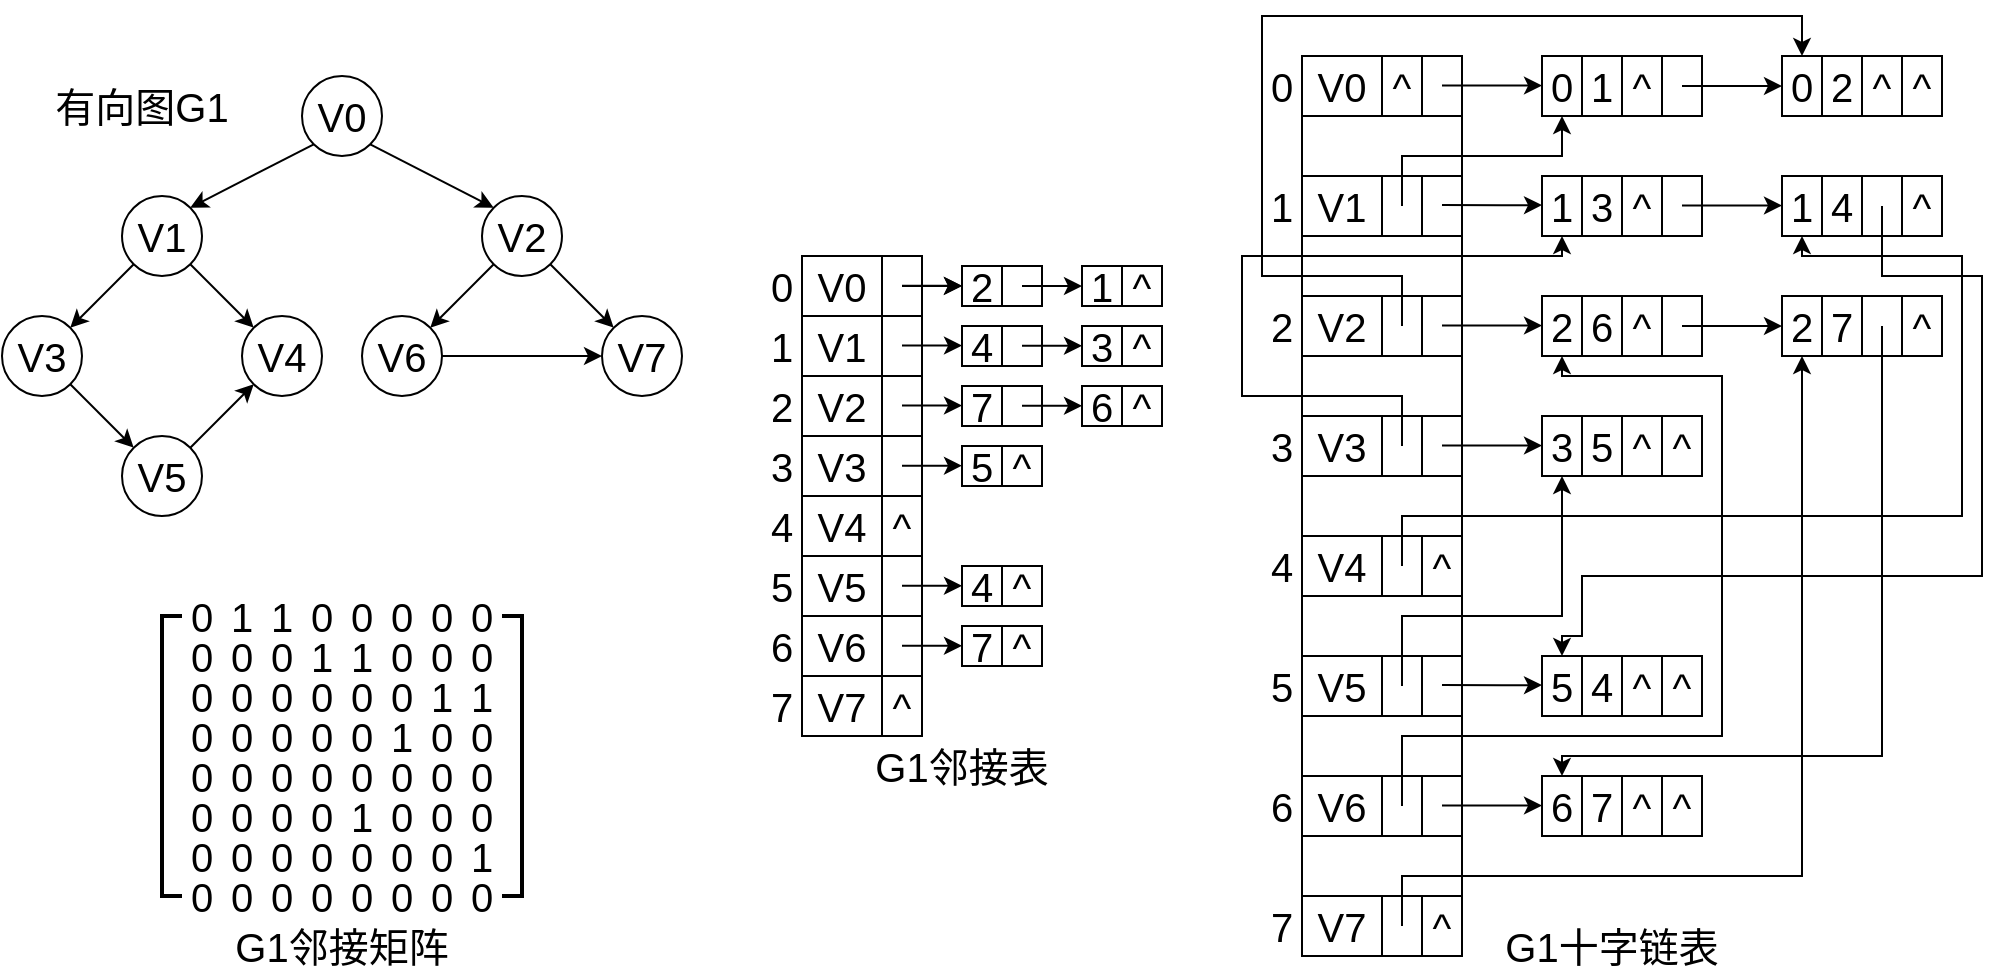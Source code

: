<mxfile version="15.4.0" type="device"><diagram id="Z0ROBmFZYeLb_4fSecTM" name="第 1 页"><mxGraphModel dx="1024" dy="584" grid="1" gridSize="10" guides="1" tooltips="1" connect="1" arrows="1" fold="1" page="1" pageScale="1" pageWidth="827" pageHeight="1169" math="0" shadow="0"><root><mxCell id="0"/><mxCell id="1" parent="0"/><mxCell id="eoCLcJ0wUC_n12QLoKEI-17" style="edgeStyle=none;rounded=0;orthogonalLoop=1;jettySize=auto;html=1;exitX=0;exitY=1;exitDx=0;exitDy=0;fontSize=20;entryX=1;entryY=0;entryDx=0;entryDy=0;" parent="1" source="eoCLcJ0wUC_n12QLoKEI-1" target="eoCLcJ0wUC_n12QLoKEI-7" edge="1"><mxGeometry relative="1" as="geometry"/></mxCell><mxCell id="eoCLcJ0wUC_n12QLoKEI-23" style="edgeStyle=none;rounded=0;orthogonalLoop=1;jettySize=auto;html=1;exitX=1;exitY=1;exitDx=0;exitDy=0;entryX=0;entryY=0;entryDx=0;entryDy=0;fontSize=20;" parent="1" source="eoCLcJ0wUC_n12QLoKEI-1" target="eoCLcJ0wUC_n12QLoKEI-8" edge="1"><mxGeometry relative="1" as="geometry"/></mxCell><mxCell id="eoCLcJ0wUC_n12QLoKEI-1" value="V0" style="ellipse;whiteSpace=wrap;html=1;aspect=fixed;fontSize=20;" parent="1" vertex="1"><mxGeometry x="170" y="60" width="40" height="40" as="geometry"/></mxCell><mxCell id="eoCLcJ0wUC_n12QLoKEI-2" value="V7" style="ellipse;whiteSpace=wrap;html=1;aspect=fixed;fontSize=20;" parent="1" vertex="1"><mxGeometry x="320" y="180" width="40" height="40" as="geometry"/></mxCell><mxCell id="eoCLcJ0wUC_n12QLoKEI-26" style="edgeStyle=none;rounded=0;orthogonalLoop=1;jettySize=auto;html=1;exitX=1;exitY=0.5;exitDx=0;exitDy=0;entryX=0;entryY=0.5;entryDx=0;entryDy=0;fontSize=20;" parent="1" source="eoCLcJ0wUC_n12QLoKEI-3" target="eoCLcJ0wUC_n12QLoKEI-2" edge="1"><mxGeometry relative="1" as="geometry"/></mxCell><mxCell id="eoCLcJ0wUC_n12QLoKEI-3" value="V6" style="ellipse;whiteSpace=wrap;html=1;aspect=fixed;fontSize=20;" parent="1" vertex="1"><mxGeometry x="200" y="180" width="40" height="40" as="geometry"/></mxCell><mxCell id="eoCLcJ0wUC_n12QLoKEI-20" style="edgeStyle=none;rounded=0;orthogonalLoop=1;jettySize=auto;html=1;exitX=1;exitY=1;exitDx=0;exitDy=0;entryX=0;entryY=0;entryDx=0;entryDy=0;fontSize=20;" parent="1" source="eoCLcJ0wUC_n12QLoKEI-4" target="eoCLcJ0wUC_n12QLoKEI-6" edge="1"><mxGeometry relative="1" as="geometry"/></mxCell><mxCell id="eoCLcJ0wUC_n12QLoKEI-4" value="V3" style="ellipse;whiteSpace=wrap;html=1;aspect=fixed;fontSize=20;" parent="1" vertex="1"><mxGeometry x="20" y="180" width="40" height="40" as="geometry"/></mxCell><mxCell id="eoCLcJ0wUC_n12QLoKEI-5" value="V4" style="ellipse;whiteSpace=wrap;html=1;aspect=fixed;fontSize=20;" parent="1" vertex="1"><mxGeometry x="140" y="180" width="40" height="40" as="geometry"/></mxCell><mxCell id="eoCLcJ0wUC_n12QLoKEI-21" style="edgeStyle=none;rounded=0;orthogonalLoop=1;jettySize=auto;html=1;exitX=1;exitY=0;exitDx=0;exitDy=0;fontSize=20;" parent="1" source="eoCLcJ0wUC_n12QLoKEI-6" target="eoCLcJ0wUC_n12QLoKEI-5" edge="1"><mxGeometry relative="1" as="geometry"/></mxCell><mxCell id="eoCLcJ0wUC_n12QLoKEI-6" value="V5" style="ellipse;whiteSpace=wrap;html=1;aspect=fixed;fontSize=20;" parent="1" vertex="1"><mxGeometry x="80" y="240" width="40" height="40" as="geometry"/></mxCell><mxCell id="eoCLcJ0wUC_n12QLoKEI-18" style="edgeStyle=none;rounded=0;orthogonalLoop=1;jettySize=auto;html=1;exitX=0;exitY=1;exitDx=0;exitDy=0;fontSize=20;" parent="1" source="eoCLcJ0wUC_n12QLoKEI-7" target="eoCLcJ0wUC_n12QLoKEI-4" edge="1"><mxGeometry relative="1" as="geometry"/></mxCell><mxCell id="eoCLcJ0wUC_n12QLoKEI-19" style="edgeStyle=none;rounded=0;orthogonalLoop=1;jettySize=auto;html=1;exitX=1;exitY=1;exitDx=0;exitDy=0;entryX=0;entryY=0;entryDx=0;entryDy=0;fontSize=20;" parent="1" source="eoCLcJ0wUC_n12QLoKEI-7" target="eoCLcJ0wUC_n12QLoKEI-5" edge="1"><mxGeometry relative="1" as="geometry"/></mxCell><mxCell id="eoCLcJ0wUC_n12QLoKEI-7" value="V1" style="ellipse;whiteSpace=wrap;html=1;aspect=fixed;fontSize=20;" parent="1" vertex="1"><mxGeometry x="80" y="120" width="40" height="40" as="geometry"/></mxCell><mxCell id="eoCLcJ0wUC_n12QLoKEI-24" style="edgeStyle=none;rounded=0;orthogonalLoop=1;jettySize=auto;html=1;exitX=0;exitY=1;exitDx=0;exitDy=0;fontSize=20;" parent="1" source="eoCLcJ0wUC_n12QLoKEI-8" target="eoCLcJ0wUC_n12QLoKEI-3" edge="1"><mxGeometry relative="1" as="geometry"/></mxCell><mxCell id="eoCLcJ0wUC_n12QLoKEI-25" style="edgeStyle=none;rounded=0;orthogonalLoop=1;jettySize=auto;html=1;exitX=1;exitY=1;exitDx=0;exitDy=0;fontSize=20;" parent="1" source="eoCLcJ0wUC_n12QLoKEI-8" target="eoCLcJ0wUC_n12QLoKEI-2" edge="1"><mxGeometry relative="1" as="geometry"/></mxCell><mxCell id="eoCLcJ0wUC_n12QLoKEI-8" value="V2" style="ellipse;whiteSpace=wrap;html=1;aspect=fixed;fontSize=20;" parent="1" vertex="1"><mxGeometry x="260" y="120" width="40" height="40" as="geometry"/></mxCell><mxCell id="hiMHaUedVuKPHPdP8LYd-110" value="V0" style="rounded=0;whiteSpace=wrap;html=1;fontSize=20;" parent="1" vertex="1"><mxGeometry x="420" y="150" width="40" height="30" as="geometry"/></mxCell><mxCell id="hiMHaUedVuKPHPdP8LYd-111" value="" style="rounded=0;whiteSpace=wrap;html=1;fontSize=20;" parent="1" vertex="1"><mxGeometry x="460" y="150" width="20" height="30" as="geometry"/></mxCell><mxCell id="hiMHaUedVuKPHPdP8LYd-126" value="V1" style="rounded=0;whiteSpace=wrap;html=1;fontSize=20;" parent="1" vertex="1"><mxGeometry x="420" y="180" width="40" height="30" as="geometry"/></mxCell><mxCell id="hiMHaUedVuKPHPdP8LYd-127" value="" style="rounded=0;whiteSpace=wrap;html=1;fontSize=20;" parent="1" vertex="1"><mxGeometry x="460" y="180" width="20" height="30" as="geometry"/></mxCell><mxCell id="hiMHaUedVuKPHPdP8LYd-135" value="" style="rounded=0;whiteSpace=wrap;html=1;fontSize=20;" parent="1" vertex="1"><mxGeometry x="460" y="300" width="20" height="30" as="geometry"/></mxCell><mxCell id="hiMHaUedVuKPHPdP8LYd-136" value="V6" style="rounded=0;whiteSpace=wrap;html=1;fontSize=20;" parent="1" vertex="1"><mxGeometry x="420" y="330" width="40" height="30" as="geometry"/></mxCell><mxCell id="hiMHaUedVuKPHPdP8LYd-137" value="" style="rounded=0;whiteSpace=wrap;html=1;fontSize=20;" parent="1" vertex="1"><mxGeometry x="460" y="330" width="20" height="30" as="geometry"/></mxCell><mxCell id="hiMHaUedVuKPHPdP8LYd-138" value="V7" style="rounded=0;whiteSpace=wrap;html=1;fontSize=20;" parent="1" vertex="1"><mxGeometry x="420" y="360" width="40" height="30" as="geometry"/></mxCell><mxCell id="hiMHaUedVuKPHPdP8LYd-139" value="^" style="rounded=0;whiteSpace=wrap;html=1;fontSize=20;" parent="1" vertex="1"><mxGeometry x="460" y="360" width="20" height="30" as="geometry"/></mxCell><mxCell id="hiMHaUedVuKPHPdP8LYd-142" value="2" style="rounded=0;whiteSpace=wrap;html=1;fontSize=20;" parent="1" vertex="1"><mxGeometry x="500" y="155" width="20" height="20" as="geometry"/></mxCell><mxCell id="hiMHaUedVuKPHPdP8LYd-143" value="" style="rounded=0;whiteSpace=wrap;html=1;fontSize=20;" parent="1" vertex="1"><mxGeometry x="520" y="155" width="20" height="20" as="geometry"/></mxCell><mxCell id="hiMHaUedVuKPHPdP8LYd-147" value="0" style="text;html=1;strokeColor=none;fillColor=none;align=center;verticalAlign=middle;whiteSpace=wrap;rounded=0;fontSize=20;" parent="1" vertex="1"><mxGeometry x="400" y="155" width="20" height="20" as="geometry"/></mxCell><mxCell id="hiMHaUedVuKPHPdP8LYd-148" value="1" style="text;html=1;strokeColor=none;fillColor=none;align=center;verticalAlign=middle;whiteSpace=wrap;rounded=0;fontSize=20;" parent="1" vertex="1"><mxGeometry x="400" y="185" width="20" height="20" as="geometry"/></mxCell><mxCell id="hiMHaUedVuKPHPdP8LYd-149" value="2" style="text;html=1;strokeColor=none;fillColor=none;align=center;verticalAlign=middle;whiteSpace=wrap;rounded=0;fontSize=20;" parent="1" vertex="1"><mxGeometry x="400" y="215" width="20" height="20" as="geometry"/></mxCell><mxCell id="hiMHaUedVuKPHPdP8LYd-150" value="3" style="text;html=1;strokeColor=none;fillColor=none;align=center;verticalAlign=middle;whiteSpace=wrap;rounded=0;fontSize=20;" parent="1" vertex="1"><mxGeometry x="400" y="245" width="20" height="20" as="geometry"/></mxCell><mxCell id="hiMHaUedVuKPHPdP8LYd-151" value="4" style="text;html=1;strokeColor=none;fillColor=none;align=center;verticalAlign=middle;whiteSpace=wrap;rounded=0;fontSize=20;" parent="1" vertex="1"><mxGeometry x="400" y="275" width="20" height="20" as="geometry"/></mxCell><mxCell id="hiMHaUedVuKPHPdP8LYd-152" value="5" style="text;html=1;strokeColor=none;fillColor=none;align=center;verticalAlign=middle;whiteSpace=wrap;rounded=0;fontSize=20;" parent="1" vertex="1"><mxGeometry x="400" y="305" width="20" height="20" as="geometry"/></mxCell><mxCell id="hiMHaUedVuKPHPdP8LYd-153" value="6" style="text;html=1;strokeColor=none;fillColor=none;align=center;verticalAlign=middle;whiteSpace=wrap;rounded=0;fontSize=20;" parent="1" vertex="1"><mxGeometry x="400" y="335" width="20" height="20" as="geometry"/></mxCell><mxCell id="hiMHaUedVuKPHPdP8LYd-154" value="7" style="text;html=1;strokeColor=none;fillColor=none;align=center;verticalAlign=middle;whiteSpace=wrap;rounded=0;fontSize=20;" parent="1" vertex="1"><mxGeometry x="400" y="365" width="20" height="20" as="geometry"/></mxCell><mxCell id="hiMHaUedVuKPHPdP8LYd-156" value="1" style="rounded=0;whiteSpace=wrap;html=1;fontSize=20;" parent="1" vertex="1"><mxGeometry x="560" y="155" width="20" height="20" as="geometry"/></mxCell><mxCell id="hiMHaUedVuKPHPdP8LYd-157" value="^" style="rounded=0;whiteSpace=wrap;html=1;fontSize=20;" parent="1" vertex="1"><mxGeometry x="580" y="155" width="20" height="20" as="geometry"/></mxCell><mxCell id="hiMHaUedVuKPHPdP8LYd-158" value="4" style="rounded=0;whiteSpace=wrap;html=1;fontSize=20;" parent="1" vertex="1"><mxGeometry x="500" y="185" width="20" height="20" as="geometry"/></mxCell><mxCell id="hiMHaUedVuKPHPdP8LYd-159" value="" style="rounded=0;whiteSpace=wrap;html=1;fontSize=20;" parent="1" vertex="1"><mxGeometry x="520" y="185" width="20" height="20" as="geometry"/></mxCell><mxCell id="hiMHaUedVuKPHPdP8LYd-160" value="3" style="rounded=0;whiteSpace=wrap;html=1;fontSize=20;" parent="1" vertex="1"><mxGeometry x="560" y="185" width="20" height="20" as="geometry"/></mxCell><mxCell id="hiMHaUedVuKPHPdP8LYd-161" value="^" style="rounded=0;whiteSpace=wrap;html=1;fontSize=20;" parent="1" vertex="1"><mxGeometry x="580" y="185" width="20" height="20" as="geometry"/></mxCell><mxCell id="hiMHaUedVuKPHPdP8LYd-166" value="V2" style="rounded=0;whiteSpace=wrap;html=1;fontSize=20;" parent="1" vertex="1"><mxGeometry x="420" y="210" width="40" height="30" as="geometry"/></mxCell><mxCell id="hiMHaUedVuKPHPdP8LYd-167" value="" style="rounded=0;whiteSpace=wrap;html=1;fontSize=20;" parent="1" vertex="1"><mxGeometry x="460" y="210" width="20" height="30" as="geometry"/></mxCell><mxCell id="hiMHaUedVuKPHPdP8LYd-168" value="" style="rounded=0;whiteSpace=wrap;html=1;fontSize=20;" parent="1" vertex="1"><mxGeometry x="460" y="240" width="20" height="30" as="geometry"/></mxCell><mxCell id="hiMHaUedVuKPHPdP8LYd-169" value="V3" style="rounded=0;whiteSpace=wrap;html=1;fontSize=20;" parent="1" vertex="1"><mxGeometry x="420" y="240" width="40" height="30" as="geometry"/></mxCell><mxCell id="hiMHaUedVuKPHPdP8LYd-170" value="V4" style="rounded=0;whiteSpace=wrap;html=1;fontSize=20;" parent="1" vertex="1"><mxGeometry x="420" y="270" width="40" height="30" as="geometry"/></mxCell><mxCell id="hiMHaUedVuKPHPdP8LYd-171" value="^" style="rounded=0;whiteSpace=wrap;html=1;fontSize=20;" parent="1" vertex="1"><mxGeometry x="460" y="270" width="20" height="30" as="geometry"/></mxCell><mxCell id="hiMHaUedVuKPHPdP8LYd-172" value="V5" style="rounded=0;whiteSpace=wrap;html=1;fontSize=20;" parent="1" vertex="1"><mxGeometry x="420" y="300" width="40" height="30" as="geometry"/></mxCell><mxCell id="hiMHaUedVuKPHPdP8LYd-178" value="7" style="rounded=0;whiteSpace=wrap;html=1;fontSize=20;" parent="1" vertex="1"><mxGeometry x="500" y="215" width="20" height="20" as="geometry"/></mxCell><mxCell id="hiMHaUedVuKPHPdP8LYd-179" value="" style="rounded=0;whiteSpace=wrap;html=1;fontSize=20;" parent="1" vertex="1"><mxGeometry x="520" y="215" width="20" height="20" as="geometry"/></mxCell><mxCell id="hiMHaUedVuKPHPdP8LYd-180" value="6" style="rounded=0;whiteSpace=wrap;html=1;fontSize=20;" parent="1" vertex="1"><mxGeometry x="560" y="215" width="20" height="20" as="geometry"/></mxCell><mxCell id="hiMHaUedVuKPHPdP8LYd-181" value="^" style="rounded=0;whiteSpace=wrap;html=1;fontSize=20;" parent="1" vertex="1"><mxGeometry x="580" y="215" width="20" height="20" as="geometry"/></mxCell><mxCell id="hiMHaUedVuKPHPdP8LYd-182" value="5" style="rounded=0;whiteSpace=wrap;html=1;fontSize=20;" parent="1" vertex="1"><mxGeometry x="500" y="245" width="20" height="20" as="geometry"/></mxCell><mxCell id="hiMHaUedVuKPHPdP8LYd-183" value="^" style="rounded=0;whiteSpace=wrap;html=1;fontSize=20;" parent="1" vertex="1"><mxGeometry x="520" y="245" width="20" height="20" as="geometry"/></mxCell><mxCell id="hiMHaUedVuKPHPdP8LYd-184" value="4" style="rounded=0;whiteSpace=wrap;html=1;fontSize=20;" parent="1" vertex="1"><mxGeometry x="500" y="305" width="20" height="20" as="geometry"/></mxCell><mxCell id="hiMHaUedVuKPHPdP8LYd-185" value="^" style="rounded=0;whiteSpace=wrap;html=1;fontSize=20;" parent="1" vertex="1"><mxGeometry x="520" y="305" width="20" height="20" as="geometry"/></mxCell><mxCell id="hiMHaUedVuKPHPdP8LYd-186" value="7" style="rounded=0;whiteSpace=wrap;html=1;fontSize=20;" parent="1" vertex="1"><mxGeometry x="500" y="335" width="20" height="20" as="geometry"/></mxCell><mxCell id="hiMHaUedVuKPHPdP8LYd-187" value="^" style="rounded=0;whiteSpace=wrap;html=1;fontSize=20;" parent="1" vertex="1"><mxGeometry x="520" y="335" width="20" height="20" as="geometry"/></mxCell><mxCell id="hiMHaUedVuKPHPdP8LYd-188" style="edgeStyle=orthogonalEdgeStyle;rounded=0;orthogonalLoop=1;jettySize=auto;html=1;entryX=0;entryY=0.5;entryDx=0;entryDy=0;fontSize=20;exitX=0.5;exitY=0.5;exitDx=0;exitDy=0;exitPerimeter=0;" parent="1" source="hiMHaUedVuKPHPdP8LYd-111" target="hiMHaUedVuKPHPdP8LYd-142" edge="1"><mxGeometry relative="1" as="geometry"/></mxCell><mxCell id="hiMHaUedVuKPHPdP8LYd-189" style="edgeStyle=orthogonalEdgeStyle;rounded=0;orthogonalLoop=1;jettySize=auto;html=1;entryX=0;entryY=0.5;entryDx=0;entryDy=0;fontSize=20;exitX=0.5;exitY=0.5;exitDx=0;exitDy=0;exitPerimeter=0;" parent="1" source="hiMHaUedVuKPHPdP8LYd-143" target="hiMHaUedVuKPHPdP8LYd-156" edge="1"><mxGeometry relative="1" as="geometry"/></mxCell><mxCell id="hiMHaUedVuKPHPdP8LYd-193" style="edgeStyle=orthogonalEdgeStyle;rounded=0;orthogonalLoop=1;jettySize=auto;html=1;entryX=0;entryY=0.5;entryDx=0;entryDy=0;fontSize=20;exitX=0.5;exitY=0.5;exitDx=0;exitDy=0;exitPerimeter=0;" parent="1" edge="1"><mxGeometry relative="1" as="geometry"><mxPoint x="470" y="164.86" as="sourcePoint"/><mxPoint x="500" y="164.86" as="targetPoint"/></mxGeometry></mxCell><mxCell id="hiMHaUedVuKPHPdP8LYd-196" style="edgeStyle=orthogonalEdgeStyle;rounded=0;orthogonalLoop=1;jettySize=auto;html=1;entryX=0;entryY=0.5;entryDx=0;entryDy=0;fontSize=20;exitX=0.5;exitY=0.5;exitDx=0;exitDy=0;exitPerimeter=0;" parent="1" edge="1"><mxGeometry relative="1" as="geometry"><mxPoint x="530" y="194.88" as="sourcePoint"/><mxPoint x="560" y="194.88" as="targetPoint"/></mxGeometry></mxCell><mxCell id="hiMHaUedVuKPHPdP8LYd-197" style="edgeStyle=orthogonalEdgeStyle;rounded=0;orthogonalLoop=1;jettySize=auto;html=1;entryX=0;entryY=0.5;entryDx=0;entryDy=0;fontSize=20;exitX=0.5;exitY=0.5;exitDx=0;exitDy=0;exitPerimeter=0;" parent="1" edge="1"><mxGeometry relative="1" as="geometry"><mxPoint x="470" y="194.79" as="sourcePoint"/><mxPoint x="500" y="194.79" as="targetPoint"/></mxGeometry></mxCell><mxCell id="hiMHaUedVuKPHPdP8LYd-198" style="edgeStyle=orthogonalEdgeStyle;rounded=0;orthogonalLoop=1;jettySize=auto;html=1;entryX=0;entryY=0.5;entryDx=0;entryDy=0;fontSize=20;exitX=0.5;exitY=0.5;exitDx=0;exitDy=0;exitPerimeter=0;" parent="1" edge="1"><mxGeometry relative="1" as="geometry"><mxPoint x="530" y="224.93" as="sourcePoint"/><mxPoint x="560" y="224.93" as="targetPoint"/></mxGeometry></mxCell><mxCell id="hiMHaUedVuKPHPdP8LYd-199" style="edgeStyle=orthogonalEdgeStyle;rounded=0;orthogonalLoop=1;jettySize=auto;html=1;entryX=0;entryY=0.5;entryDx=0;entryDy=0;fontSize=20;exitX=0.5;exitY=0.5;exitDx=0;exitDy=0;exitPerimeter=0;" parent="1" edge="1"><mxGeometry relative="1" as="geometry"><mxPoint x="470" y="224.79" as="sourcePoint"/><mxPoint x="500" y="224.79" as="targetPoint"/></mxGeometry></mxCell><mxCell id="hiMHaUedVuKPHPdP8LYd-200" style="edgeStyle=orthogonalEdgeStyle;rounded=0;orthogonalLoop=1;jettySize=auto;html=1;entryX=0;entryY=0.5;entryDx=0;entryDy=0;fontSize=20;exitX=0.5;exitY=0.5;exitDx=0;exitDy=0;exitPerimeter=0;" parent="1" edge="1"><mxGeometry relative="1" as="geometry"><mxPoint x="470" y="254.86" as="sourcePoint"/><mxPoint x="500" y="254.86" as="targetPoint"/></mxGeometry></mxCell><mxCell id="hiMHaUedVuKPHPdP8LYd-202" style="edgeStyle=orthogonalEdgeStyle;rounded=0;orthogonalLoop=1;jettySize=auto;html=1;fontSize=20;exitX=0.5;exitY=0.5;exitDx=0;exitDy=0;exitPerimeter=0;" parent="1" edge="1"><mxGeometry relative="1" as="geometry"><mxPoint x="470" y="314.86" as="sourcePoint"/><mxPoint x="500" y="315" as="targetPoint"/></mxGeometry></mxCell><mxCell id="hiMHaUedVuKPHPdP8LYd-203" style="edgeStyle=orthogonalEdgeStyle;rounded=0;orthogonalLoop=1;jettySize=auto;html=1;fontSize=20;exitX=0.5;exitY=0.5;exitDx=0;exitDy=0;exitPerimeter=0;" parent="1" edge="1"><mxGeometry relative="1" as="geometry"><mxPoint x="470" y="344.86" as="sourcePoint"/><mxPoint x="500" y="345.0" as="targetPoint"/></mxGeometry></mxCell><mxCell id="hiMHaUedVuKPHPdP8LYd-204" value="有向图G1" style="text;html=1;strokeColor=none;fillColor=none;align=center;verticalAlign=middle;whiteSpace=wrap;rounded=0;fontSize=20;" parent="1" vertex="1"><mxGeometry x="40" y="60" width="100" height="30" as="geometry"/></mxCell><mxCell id="hiMHaUedVuKPHPdP8LYd-206" value="G1邻接表" style="text;html=1;strokeColor=none;fillColor=none;align=center;verticalAlign=middle;whiteSpace=wrap;rounded=0;fontSize=20;" parent="1" vertex="1"><mxGeometry x="400" y="390" width="200" height="30" as="geometry"/></mxCell><mxCell id="hiMHaUedVuKPHPdP8LYd-207" value="V0" style="rounded=0;whiteSpace=wrap;html=1;fontSize=20;" parent="1" vertex="1"><mxGeometry x="670" y="50" width="40" height="30" as="geometry"/></mxCell><mxCell id="hiMHaUedVuKPHPdP8LYd-208" value="^" style="rounded=0;whiteSpace=wrap;html=1;fontSize=20;" parent="1" vertex="1"><mxGeometry x="710" y="50" width="20" height="30" as="geometry"/></mxCell><mxCell id="hiMHaUedVuKPHPdP8LYd-209" value="" style="rounded=0;whiteSpace=wrap;html=1;fontSize=20;" parent="1" vertex="1"><mxGeometry x="730" y="50" width="20" height="30" as="geometry"/></mxCell><mxCell id="hiMHaUedVuKPHPdP8LYd-211" value="0" style="text;html=1;strokeColor=none;fillColor=none;align=center;verticalAlign=middle;whiteSpace=wrap;rounded=0;fontSize=20;" parent="1" vertex="1"><mxGeometry x="650" y="55" width="20" height="20" as="geometry"/></mxCell><mxCell id="hiMHaUedVuKPHPdP8LYd-220" value="V1" style="rounded=0;whiteSpace=wrap;html=1;fontSize=20;" parent="1" vertex="1"><mxGeometry x="670" y="110" width="40" height="30" as="geometry"/></mxCell><mxCell id="hiMHaUedVuKPHPdP8LYd-221" value="" style="rounded=0;whiteSpace=wrap;html=1;fontSize=20;" parent="1" vertex="1"><mxGeometry x="710" y="110" width="20" height="30" as="geometry"/></mxCell><mxCell id="hiMHaUedVuKPHPdP8LYd-222" value="" style="rounded=0;whiteSpace=wrap;html=1;fontSize=20;" parent="1" vertex="1"><mxGeometry x="730" y="110" width="20" height="30" as="geometry"/></mxCell><mxCell id="hiMHaUedVuKPHPdP8LYd-223" value="1" style="text;html=1;strokeColor=none;fillColor=none;align=center;verticalAlign=middle;whiteSpace=wrap;rounded=0;fontSize=20;" parent="1" vertex="1"><mxGeometry x="650" y="115" width="20" height="20" as="geometry"/></mxCell><mxCell id="hiMHaUedVuKPHPdP8LYd-224" value="V2" style="rounded=0;whiteSpace=wrap;html=1;fontSize=20;" parent="1" vertex="1"><mxGeometry x="670" y="170" width="40" height="30" as="geometry"/></mxCell><mxCell id="hiMHaUedVuKPHPdP8LYd-225" value="" style="rounded=0;whiteSpace=wrap;html=1;fontSize=20;" parent="1" vertex="1"><mxGeometry x="710" y="170" width="20" height="30" as="geometry"/></mxCell><mxCell id="hiMHaUedVuKPHPdP8LYd-226" value="" style="rounded=0;whiteSpace=wrap;html=1;fontSize=20;" parent="1" vertex="1"><mxGeometry x="730" y="170" width="20" height="30" as="geometry"/></mxCell><mxCell id="hiMHaUedVuKPHPdP8LYd-227" value="2" style="text;html=1;strokeColor=none;fillColor=none;align=center;verticalAlign=middle;whiteSpace=wrap;rounded=0;fontSize=20;" parent="1" vertex="1"><mxGeometry x="650" y="175" width="20" height="20" as="geometry"/></mxCell><mxCell id="hiMHaUedVuKPHPdP8LYd-228" value="V3" style="rounded=0;whiteSpace=wrap;html=1;fontSize=20;" parent="1" vertex="1"><mxGeometry x="670" y="230" width="40" height="30" as="geometry"/></mxCell><mxCell id="hiMHaUedVuKPHPdP8LYd-229" value="" style="rounded=0;whiteSpace=wrap;html=1;fontSize=20;" parent="1" vertex="1"><mxGeometry x="710" y="230" width="20" height="30" as="geometry"/></mxCell><mxCell id="hiMHaUedVuKPHPdP8LYd-230" value="" style="rounded=0;whiteSpace=wrap;html=1;fontSize=20;" parent="1" vertex="1"><mxGeometry x="730" y="230" width="20" height="30" as="geometry"/></mxCell><mxCell id="hiMHaUedVuKPHPdP8LYd-231" value="3" style="text;html=1;strokeColor=none;fillColor=none;align=center;verticalAlign=middle;whiteSpace=wrap;rounded=0;fontSize=20;" parent="1" vertex="1"><mxGeometry x="650" y="235" width="20" height="20" as="geometry"/></mxCell><mxCell id="hiMHaUedVuKPHPdP8LYd-232" value="V4" style="rounded=0;whiteSpace=wrap;html=1;fontSize=20;" parent="1" vertex="1"><mxGeometry x="670" y="290" width="40" height="30" as="geometry"/></mxCell><mxCell id="hiMHaUedVuKPHPdP8LYd-233" value="" style="rounded=0;whiteSpace=wrap;html=1;fontSize=20;" parent="1" vertex="1"><mxGeometry x="710" y="290" width="20" height="30" as="geometry"/></mxCell><mxCell id="hiMHaUedVuKPHPdP8LYd-234" value="^" style="rounded=0;whiteSpace=wrap;html=1;fontSize=20;" parent="1" vertex="1"><mxGeometry x="730" y="290" width="20" height="30" as="geometry"/></mxCell><mxCell id="hiMHaUedVuKPHPdP8LYd-235" value="4" style="text;html=1;strokeColor=none;fillColor=none;align=center;verticalAlign=middle;whiteSpace=wrap;rounded=0;fontSize=20;" parent="1" vertex="1"><mxGeometry x="650" y="295" width="20" height="20" as="geometry"/></mxCell><mxCell id="hiMHaUedVuKPHPdP8LYd-236" value="V5" style="rounded=0;whiteSpace=wrap;html=1;fontSize=20;" parent="1" vertex="1"><mxGeometry x="670" y="350" width="40" height="30" as="geometry"/></mxCell><mxCell id="hiMHaUedVuKPHPdP8LYd-237" value="" style="rounded=0;whiteSpace=wrap;html=1;fontSize=20;" parent="1" vertex="1"><mxGeometry x="710" y="350" width="20" height="30" as="geometry"/></mxCell><mxCell id="hiMHaUedVuKPHPdP8LYd-238" value="" style="rounded=0;whiteSpace=wrap;html=1;fontSize=20;" parent="1" vertex="1"><mxGeometry x="730" y="350" width="20" height="30" as="geometry"/></mxCell><mxCell id="hiMHaUedVuKPHPdP8LYd-239" value="5" style="text;html=1;strokeColor=none;fillColor=none;align=center;verticalAlign=middle;whiteSpace=wrap;rounded=0;fontSize=20;" parent="1" vertex="1"><mxGeometry x="650" y="355" width="20" height="20" as="geometry"/></mxCell><mxCell id="hiMHaUedVuKPHPdP8LYd-240" value="V6" style="rounded=0;whiteSpace=wrap;html=1;fontSize=20;" parent="1" vertex="1"><mxGeometry x="670" y="410" width="40" height="30" as="geometry"/></mxCell><mxCell id="hiMHaUedVuKPHPdP8LYd-241" value="" style="rounded=0;whiteSpace=wrap;html=1;fontSize=20;" parent="1" vertex="1"><mxGeometry x="710" y="410" width="20" height="30" as="geometry"/></mxCell><mxCell id="hiMHaUedVuKPHPdP8LYd-242" value="" style="rounded=0;whiteSpace=wrap;html=1;fontSize=20;" parent="1" vertex="1"><mxGeometry x="730" y="410" width="20" height="30" as="geometry"/></mxCell><mxCell id="hiMHaUedVuKPHPdP8LYd-243" value="6" style="text;html=1;strokeColor=none;fillColor=none;align=center;verticalAlign=middle;whiteSpace=wrap;rounded=0;fontSize=20;" parent="1" vertex="1"><mxGeometry x="650" y="415" width="20" height="20" as="geometry"/></mxCell><mxCell id="hiMHaUedVuKPHPdP8LYd-244" value="V7" style="rounded=0;whiteSpace=wrap;html=1;fontSize=20;" parent="1" vertex="1"><mxGeometry x="670" y="470" width="40" height="30" as="geometry"/></mxCell><mxCell id="hiMHaUedVuKPHPdP8LYd-245" value="" style="rounded=0;whiteSpace=wrap;html=1;fontSize=20;" parent="1" vertex="1"><mxGeometry x="710" y="470" width="20" height="30" as="geometry"/></mxCell><mxCell id="hiMHaUedVuKPHPdP8LYd-246" value="^" style="rounded=0;whiteSpace=wrap;html=1;fontSize=20;" parent="1" vertex="1"><mxGeometry x="730" y="470" width="20" height="30" as="geometry"/></mxCell><mxCell id="hiMHaUedVuKPHPdP8LYd-247" value="7" style="text;html=1;strokeColor=none;fillColor=none;align=center;verticalAlign=middle;whiteSpace=wrap;rounded=0;fontSize=20;" parent="1" vertex="1"><mxGeometry x="650" y="475" width="20" height="20" as="geometry"/></mxCell><mxCell id="hiMHaUedVuKPHPdP8LYd-248" value="0" style="text;html=1;strokeColor=none;fillColor=none;align=center;verticalAlign=middle;whiteSpace=wrap;rounded=0;fontSize=20;" parent="1" vertex="1"><mxGeometry x="110" y="320" width="20" height="20" as="geometry"/></mxCell><mxCell id="hiMHaUedVuKPHPdP8LYd-281" value="1" style="text;html=1;strokeColor=none;fillColor=none;align=center;verticalAlign=middle;whiteSpace=wrap;rounded=0;fontSize=20;" parent="1" vertex="1"><mxGeometry x="130" y="320" width="20" height="20" as="geometry"/></mxCell><mxCell id="hiMHaUedVuKPHPdP8LYd-282" value="0" style="text;html=1;strokeColor=none;fillColor=none;align=center;verticalAlign=middle;whiteSpace=wrap;rounded=0;fontSize=20;" parent="1" vertex="1"><mxGeometry x="110" y="340" width="20" height="20" as="geometry"/></mxCell><mxCell id="hiMHaUedVuKPHPdP8LYd-283" value="0" style="text;html=1;strokeColor=none;fillColor=none;align=center;verticalAlign=middle;whiteSpace=wrap;rounded=0;fontSize=20;" parent="1" vertex="1"><mxGeometry x="130" y="340" width="20" height="20" as="geometry"/></mxCell><mxCell id="hiMHaUedVuKPHPdP8LYd-284" value="1" style="text;html=1;strokeColor=none;fillColor=none;align=center;verticalAlign=middle;whiteSpace=wrap;rounded=0;fontSize=20;" parent="1" vertex="1"><mxGeometry x="150" y="320" width="20" height="20" as="geometry"/></mxCell><mxCell id="hiMHaUedVuKPHPdP8LYd-285" value="0" style="text;html=1;strokeColor=none;fillColor=none;align=center;verticalAlign=middle;whiteSpace=wrap;rounded=0;fontSize=20;" parent="1" vertex="1"><mxGeometry x="170" y="320" width="20" height="20" as="geometry"/></mxCell><mxCell id="hiMHaUedVuKPHPdP8LYd-286" value="0" style="text;html=1;strokeColor=none;fillColor=none;align=center;verticalAlign=middle;whiteSpace=wrap;rounded=0;fontSize=20;" parent="1" vertex="1"><mxGeometry x="150" y="340" width="20" height="20" as="geometry"/></mxCell><mxCell id="hiMHaUedVuKPHPdP8LYd-287" value="1" style="text;html=1;strokeColor=none;fillColor=none;align=center;verticalAlign=middle;whiteSpace=wrap;rounded=0;fontSize=20;" parent="1" vertex="1"><mxGeometry x="170" y="340" width="20" height="20" as="geometry"/></mxCell><mxCell id="hiMHaUedVuKPHPdP8LYd-288" value="0" style="text;html=1;strokeColor=none;fillColor=none;align=center;verticalAlign=middle;whiteSpace=wrap;rounded=0;fontSize=20;" parent="1" vertex="1"><mxGeometry x="190" y="320" width="20" height="20" as="geometry"/></mxCell><mxCell id="hiMHaUedVuKPHPdP8LYd-289" value="0" style="text;html=1;strokeColor=none;fillColor=none;align=center;verticalAlign=middle;whiteSpace=wrap;rounded=0;fontSize=20;" parent="1" vertex="1"><mxGeometry x="210" y="320" width="20" height="20" as="geometry"/></mxCell><mxCell id="hiMHaUedVuKPHPdP8LYd-290" value="1" style="text;html=1;strokeColor=none;fillColor=none;align=center;verticalAlign=middle;whiteSpace=wrap;rounded=0;fontSize=20;" parent="1" vertex="1"><mxGeometry x="190" y="340" width="20" height="20" as="geometry"/></mxCell><mxCell id="hiMHaUedVuKPHPdP8LYd-291" value="0" style="text;html=1;strokeColor=none;fillColor=none;align=center;verticalAlign=middle;whiteSpace=wrap;rounded=0;fontSize=20;" parent="1" vertex="1"><mxGeometry x="210" y="340" width="20" height="20" as="geometry"/></mxCell><mxCell id="hiMHaUedVuKPHPdP8LYd-292" value="0" style="text;html=1;strokeColor=none;fillColor=none;align=center;verticalAlign=middle;whiteSpace=wrap;rounded=0;fontSize=20;" parent="1" vertex="1"><mxGeometry x="230" y="320" width="20" height="20" as="geometry"/></mxCell><mxCell id="hiMHaUedVuKPHPdP8LYd-293" value="0" style="text;html=1;strokeColor=none;fillColor=none;align=center;verticalAlign=middle;whiteSpace=wrap;rounded=0;fontSize=20;" parent="1" vertex="1"><mxGeometry x="250" y="320" width="20" height="20" as="geometry"/></mxCell><mxCell id="hiMHaUedVuKPHPdP8LYd-294" value="0" style="text;html=1;strokeColor=none;fillColor=none;align=center;verticalAlign=middle;whiteSpace=wrap;rounded=0;fontSize=20;" parent="1" vertex="1"><mxGeometry x="230" y="340" width="20" height="20" as="geometry"/></mxCell><mxCell id="hiMHaUedVuKPHPdP8LYd-295" value="0" style="text;html=1;strokeColor=none;fillColor=none;align=center;verticalAlign=middle;whiteSpace=wrap;rounded=0;fontSize=20;" parent="1" vertex="1"><mxGeometry x="250" y="340" width="20" height="20" as="geometry"/></mxCell><mxCell id="hiMHaUedVuKPHPdP8LYd-296" value="0" style="text;html=1;strokeColor=none;fillColor=none;align=center;verticalAlign=middle;whiteSpace=wrap;rounded=0;fontSize=20;" parent="1" vertex="1"><mxGeometry x="110" y="360" width="20" height="20" as="geometry"/></mxCell><mxCell id="hiMHaUedVuKPHPdP8LYd-297" value="0" style="text;html=1;strokeColor=none;fillColor=none;align=center;verticalAlign=middle;whiteSpace=wrap;rounded=0;fontSize=20;" parent="1" vertex="1"><mxGeometry x="130" y="360" width="20" height="20" as="geometry"/></mxCell><mxCell id="hiMHaUedVuKPHPdP8LYd-298" value="0" style="text;html=1;strokeColor=none;fillColor=none;align=center;verticalAlign=middle;whiteSpace=wrap;rounded=0;fontSize=20;" parent="1" vertex="1"><mxGeometry x="110" y="380" width="20" height="20" as="geometry"/></mxCell><mxCell id="hiMHaUedVuKPHPdP8LYd-299" value="0" style="text;html=1;strokeColor=none;fillColor=none;align=center;verticalAlign=middle;whiteSpace=wrap;rounded=0;fontSize=20;" parent="1" vertex="1"><mxGeometry x="130" y="380" width="20" height="20" as="geometry"/></mxCell><mxCell id="hiMHaUedVuKPHPdP8LYd-300" value="0" style="text;html=1;strokeColor=none;fillColor=none;align=center;verticalAlign=middle;whiteSpace=wrap;rounded=0;fontSize=20;" parent="1" vertex="1"><mxGeometry x="150" y="360" width="20" height="20" as="geometry"/></mxCell><mxCell id="hiMHaUedVuKPHPdP8LYd-301" value="0" style="text;html=1;strokeColor=none;fillColor=none;align=center;verticalAlign=middle;whiteSpace=wrap;rounded=0;fontSize=20;" parent="1" vertex="1"><mxGeometry x="170" y="360" width="20" height="20" as="geometry"/></mxCell><mxCell id="hiMHaUedVuKPHPdP8LYd-302" value="0" style="text;html=1;strokeColor=none;fillColor=none;align=center;verticalAlign=middle;whiteSpace=wrap;rounded=0;fontSize=20;" parent="1" vertex="1"><mxGeometry x="150" y="380" width="20" height="20" as="geometry"/></mxCell><mxCell id="hiMHaUedVuKPHPdP8LYd-303" value="0" style="text;html=1;strokeColor=none;fillColor=none;align=center;verticalAlign=middle;whiteSpace=wrap;rounded=0;fontSize=20;" parent="1" vertex="1"><mxGeometry x="170" y="380" width="20" height="20" as="geometry"/></mxCell><mxCell id="hiMHaUedVuKPHPdP8LYd-304" value="0" style="text;html=1;strokeColor=none;fillColor=none;align=center;verticalAlign=middle;whiteSpace=wrap;rounded=0;fontSize=20;" parent="1" vertex="1"><mxGeometry x="190" y="360" width="20" height="20" as="geometry"/></mxCell><mxCell id="hiMHaUedVuKPHPdP8LYd-305" value="0" style="text;html=1;strokeColor=none;fillColor=none;align=center;verticalAlign=middle;whiteSpace=wrap;rounded=0;fontSize=20;" parent="1" vertex="1"><mxGeometry x="210" y="360" width="20" height="20" as="geometry"/></mxCell><mxCell id="hiMHaUedVuKPHPdP8LYd-306" value="0" style="text;html=1;strokeColor=none;fillColor=none;align=center;verticalAlign=middle;whiteSpace=wrap;rounded=0;fontSize=20;" parent="1" vertex="1"><mxGeometry x="190" y="380" width="20" height="20" as="geometry"/></mxCell><mxCell id="hiMHaUedVuKPHPdP8LYd-307" value="1" style="text;html=1;strokeColor=none;fillColor=none;align=center;verticalAlign=middle;whiteSpace=wrap;rounded=0;fontSize=20;" parent="1" vertex="1"><mxGeometry x="210" y="380" width="20" height="20" as="geometry"/></mxCell><mxCell id="hiMHaUedVuKPHPdP8LYd-308" value="1" style="text;html=1;strokeColor=none;fillColor=none;align=center;verticalAlign=middle;whiteSpace=wrap;rounded=0;fontSize=20;" parent="1" vertex="1"><mxGeometry x="230" y="360" width="20" height="20" as="geometry"/></mxCell><mxCell id="hiMHaUedVuKPHPdP8LYd-309" value="1" style="text;html=1;strokeColor=none;fillColor=none;align=center;verticalAlign=middle;whiteSpace=wrap;rounded=0;fontSize=20;" parent="1" vertex="1"><mxGeometry x="250" y="360" width="20" height="20" as="geometry"/></mxCell><mxCell id="hiMHaUedVuKPHPdP8LYd-310" value="0" style="text;html=1;strokeColor=none;fillColor=none;align=center;verticalAlign=middle;whiteSpace=wrap;rounded=0;fontSize=20;" parent="1" vertex="1"><mxGeometry x="230" y="380" width="20" height="20" as="geometry"/></mxCell><mxCell id="hiMHaUedVuKPHPdP8LYd-311" value="0" style="text;html=1;strokeColor=none;fillColor=none;align=center;verticalAlign=middle;whiteSpace=wrap;rounded=0;fontSize=20;" parent="1" vertex="1"><mxGeometry x="250" y="380" width="20" height="20" as="geometry"/></mxCell><mxCell id="hiMHaUedVuKPHPdP8LYd-312" value="0" style="text;html=1;strokeColor=none;fillColor=none;align=center;verticalAlign=middle;whiteSpace=wrap;rounded=0;fontSize=20;" parent="1" vertex="1"><mxGeometry x="110" y="400" width="20" height="20" as="geometry"/></mxCell><mxCell id="hiMHaUedVuKPHPdP8LYd-313" value="0" style="text;html=1;strokeColor=none;fillColor=none;align=center;verticalAlign=middle;whiteSpace=wrap;rounded=0;fontSize=20;" parent="1" vertex="1"><mxGeometry x="130" y="400" width="20" height="20" as="geometry"/></mxCell><mxCell id="hiMHaUedVuKPHPdP8LYd-314" value="0" style="text;html=1;strokeColor=none;fillColor=none;align=center;verticalAlign=middle;whiteSpace=wrap;rounded=0;fontSize=20;" parent="1" vertex="1"><mxGeometry x="110" y="420" width="20" height="20" as="geometry"/></mxCell><mxCell id="hiMHaUedVuKPHPdP8LYd-315" value="0" style="text;html=1;strokeColor=none;fillColor=none;align=center;verticalAlign=middle;whiteSpace=wrap;rounded=0;fontSize=20;" parent="1" vertex="1"><mxGeometry x="130" y="420" width="20" height="20" as="geometry"/></mxCell><mxCell id="hiMHaUedVuKPHPdP8LYd-316" value="0" style="text;html=1;strokeColor=none;fillColor=none;align=center;verticalAlign=middle;whiteSpace=wrap;rounded=0;fontSize=20;" parent="1" vertex="1"><mxGeometry x="150" y="400" width="20" height="20" as="geometry"/></mxCell><mxCell id="hiMHaUedVuKPHPdP8LYd-317" value="0" style="text;html=1;strokeColor=none;fillColor=none;align=center;verticalAlign=middle;whiteSpace=wrap;rounded=0;fontSize=20;" parent="1" vertex="1"><mxGeometry x="170" y="400" width="20" height="20" as="geometry"/></mxCell><mxCell id="hiMHaUedVuKPHPdP8LYd-318" value="0" style="text;html=1;strokeColor=none;fillColor=none;align=center;verticalAlign=middle;whiteSpace=wrap;rounded=0;fontSize=20;" parent="1" vertex="1"><mxGeometry x="150" y="420" width="20" height="20" as="geometry"/></mxCell><mxCell id="hiMHaUedVuKPHPdP8LYd-319" value="0" style="text;html=1;strokeColor=none;fillColor=none;align=center;verticalAlign=middle;whiteSpace=wrap;rounded=0;fontSize=20;" parent="1" vertex="1"><mxGeometry x="170" y="420" width="20" height="20" as="geometry"/></mxCell><mxCell id="hiMHaUedVuKPHPdP8LYd-320" value="0" style="text;html=1;strokeColor=none;fillColor=none;align=center;verticalAlign=middle;whiteSpace=wrap;rounded=0;fontSize=20;" parent="1" vertex="1"><mxGeometry x="190" y="400" width="20" height="20" as="geometry"/></mxCell><mxCell id="hiMHaUedVuKPHPdP8LYd-321" value="0" style="text;html=1;strokeColor=none;fillColor=none;align=center;verticalAlign=middle;whiteSpace=wrap;rounded=0;fontSize=20;" parent="1" vertex="1"><mxGeometry x="210" y="400" width="20" height="20" as="geometry"/></mxCell><mxCell id="hiMHaUedVuKPHPdP8LYd-322" value="1" style="text;html=1;strokeColor=none;fillColor=none;align=center;verticalAlign=middle;whiteSpace=wrap;rounded=0;fontSize=20;" parent="1" vertex="1"><mxGeometry x="190" y="420" width="20" height="20" as="geometry"/></mxCell><mxCell id="hiMHaUedVuKPHPdP8LYd-323" value="0" style="text;html=1;strokeColor=none;fillColor=none;align=center;verticalAlign=middle;whiteSpace=wrap;rounded=0;fontSize=20;" parent="1" vertex="1"><mxGeometry x="210" y="420" width="20" height="20" as="geometry"/></mxCell><mxCell id="hiMHaUedVuKPHPdP8LYd-324" value="0" style="text;html=1;strokeColor=none;fillColor=none;align=center;verticalAlign=middle;whiteSpace=wrap;rounded=0;fontSize=20;" parent="1" vertex="1"><mxGeometry x="230" y="400" width="20" height="20" as="geometry"/></mxCell><mxCell id="hiMHaUedVuKPHPdP8LYd-325" value="0" style="text;html=1;strokeColor=none;fillColor=none;align=center;verticalAlign=middle;whiteSpace=wrap;rounded=0;fontSize=20;" parent="1" vertex="1"><mxGeometry x="250" y="400" width="20" height="20" as="geometry"/></mxCell><mxCell id="hiMHaUedVuKPHPdP8LYd-326" value="0" style="text;html=1;strokeColor=none;fillColor=none;align=center;verticalAlign=middle;whiteSpace=wrap;rounded=0;fontSize=20;" parent="1" vertex="1"><mxGeometry x="230" y="420" width="20" height="20" as="geometry"/></mxCell><mxCell id="hiMHaUedVuKPHPdP8LYd-327" value="0" style="text;html=1;strokeColor=none;fillColor=none;align=center;verticalAlign=middle;whiteSpace=wrap;rounded=0;fontSize=20;" parent="1" vertex="1"><mxGeometry x="250" y="420" width="20" height="20" as="geometry"/></mxCell><mxCell id="hiMHaUedVuKPHPdP8LYd-328" value="0" style="text;html=1;strokeColor=none;fillColor=none;align=center;verticalAlign=middle;whiteSpace=wrap;rounded=0;fontSize=20;" parent="1" vertex="1"><mxGeometry x="110" y="440" width="20" height="20" as="geometry"/></mxCell><mxCell id="hiMHaUedVuKPHPdP8LYd-329" value="0" style="text;html=1;strokeColor=none;fillColor=none;align=center;verticalAlign=middle;whiteSpace=wrap;rounded=0;fontSize=20;" parent="1" vertex="1"><mxGeometry x="130" y="440" width="20" height="20" as="geometry"/></mxCell><mxCell id="hiMHaUedVuKPHPdP8LYd-330" value="0" style="text;html=1;strokeColor=none;fillColor=none;align=center;verticalAlign=middle;whiteSpace=wrap;rounded=0;fontSize=20;" parent="1" vertex="1"><mxGeometry x="110" y="460" width="20" height="20" as="geometry"/></mxCell><mxCell id="hiMHaUedVuKPHPdP8LYd-331" value="0" style="text;html=1;strokeColor=none;fillColor=none;align=center;verticalAlign=middle;whiteSpace=wrap;rounded=0;fontSize=20;" parent="1" vertex="1"><mxGeometry x="130" y="460" width="20" height="20" as="geometry"/></mxCell><mxCell id="hiMHaUedVuKPHPdP8LYd-332" value="0" style="text;html=1;strokeColor=none;fillColor=none;align=center;verticalAlign=middle;whiteSpace=wrap;rounded=0;fontSize=20;" parent="1" vertex="1"><mxGeometry x="150" y="440" width="20" height="20" as="geometry"/></mxCell><mxCell id="hiMHaUedVuKPHPdP8LYd-333" value="0" style="text;html=1;strokeColor=none;fillColor=none;align=center;verticalAlign=middle;whiteSpace=wrap;rounded=0;fontSize=20;" parent="1" vertex="1"><mxGeometry x="170" y="440" width="20" height="20" as="geometry"/></mxCell><mxCell id="hiMHaUedVuKPHPdP8LYd-334" value="0" style="text;html=1;strokeColor=none;fillColor=none;align=center;verticalAlign=middle;whiteSpace=wrap;rounded=0;fontSize=20;" parent="1" vertex="1"><mxGeometry x="150" y="460" width="20" height="20" as="geometry"/></mxCell><mxCell id="hiMHaUedVuKPHPdP8LYd-335" value="0" style="text;html=1;strokeColor=none;fillColor=none;align=center;verticalAlign=middle;whiteSpace=wrap;rounded=0;fontSize=20;" parent="1" vertex="1"><mxGeometry x="170" y="460" width="20" height="20" as="geometry"/></mxCell><mxCell id="hiMHaUedVuKPHPdP8LYd-336" value="0" style="text;html=1;strokeColor=none;fillColor=none;align=center;verticalAlign=middle;whiteSpace=wrap;rounded=0;fontSize=20;" parent="1" vertex="1"><mxGeometry x="190" y="440" width="20" height="20" as="geometry"/></mxCell><mxCell id="hiMHaUedVuKPHPdP8LYd-337" value="0" style="text;html=1;strokeColor=none;fillColor=none;align=center;verticalAlign=middle;whiteSpace=wrap;rounded=0;fontSize=20;" parent="1" vertex="1"><mxGeometry x="210" y="440" width="20" height="20" as="geometry"/></mxCell><mxCell id="hiMHaUedVuKPHPdP8LYd-338" value="0" style="text;html=1;strokeColor=none;fillColor=none;align=center;verticalAlign=middle;whiteSpace=wrap;rounded=0;fontSize=20;" parent="1" vertex="1"><mxGeometry x="190" y="460" width="20" height="20" as="geometry"/></mxCell><mxCell id="hiMHaUedVuKPHPdP8LYd-339" value="0" style="text;html=1;strokeColor=none;fillColor=none;align=center;verticalAlign=middle;whiteSpace=wrap;rounded=0;fontSize=20;" parent="1" vertex="1"><mxGeometry x="210" y="460" width="20" height="20" as="geometry"/></mxCell><mxCell id="hiMHaUedVuKPHPdP8LYd-340" value="0" style="text;html=1;strokeColor=none;fillColor=none;align=center;verticalAlign=middle;whiteSpace=wrap;rounded=0;fontSize=20;" parent="1" vertex="1"><mxGeometry x="230" y="440" width="20" height="20" as="geometry"/></mxCell><mxCell id="hiMHaUedVuKPHPdP8LYd-341" value="1" style="text;html=1;strokeColor=none;fillColor=none;align=center;verticalAlign=middle;whiteSpace=wrap;rounded=0;fontSize=20;" parent="1" vertex="1"><mxGeometry x="250" y="440" width="20" height="20" as="geometry"/></mxCell><mxCell id="hiMHaUedVuKPHPdP8LYd-342" value="0" style="text;html=1;strokeColor=none;fillColor=none;align=center;verticalAlign=middle;whiteSpace=wrap;rounded=0;fontSize=20;" parent="1" vertex="1"><mxGeometry x="230" y="460" width="20" height="20" as="geometry"/></mxCell><mxCell id="hiMHaUedVuKPHPdP8LYd-343" value="0" style="text;html=1;strokeColor=none;fillColor=none;align=center;verticalAlign=middle;whiteSpace=wrap;rounded=0;fontSize=20;" parent="1" vertex="1"><mxGeometry x="250" y="460" width="20" height="20" as="geometry"/></mxCell><mxCell id="hiMHaUedVuKPHPdP8LYd-344" value="" style="strokeWidth=2;html=1;shape=mxgraph.flowchart.annotation_1;align=left;pointerEvents=1;fontSize=20;" parent="1" vertex="1"><mxGeometry x="100" y="330" width="10" height="140" as="geometry"/></mxCell><mxCell id="hiMHaUedVuKPHPdP8LYd-345" value="" style="strokeWidth=2;html=1;shape=mxgraph.flowchart.annotation_1;align=left;pointerEvents=1;fontSize=20;direction=west;" parent="1" vertex="1"><mxGeometry x="270" y="330" width="10" height="140" as="geometry"/></mxCell><mxCell id="hiMHaUedVuKPHPdP8LYd-346" value="G1邻接矩阵" style="text;html=1;strokeColor=none;fillColor=none;align=center;verticalAlign=middle;whiteSpace=wrap;rounded=0;fontSize=20;" parent="1" vertex="1"><mxGeometry x="100" y="480" width="180" height="30" as="geometry"/></mxCell><mxCell id="hiMHaUedVuKPHPdP8LYd-350" value="0" style="rounded=0;whiteSpace=wrap;html=1;fontSize=20;" parent="1" vertex="1"><mxGeometry x="790" y="50" width="20" height="30" as="geometry"/></mxCell><mxCell id="hiMHaUedVuKPHPdP8LYd-351" value="1" style="rounded=0;whiteSpace=wrap;html=1;fontSize=20;" parent="1" vertex="1"><mxGeometry x="810" y="50" width="20" height="30" as="geometry"/></mxCell><mxCell id="hiMHaUedVuKPHPdP8LYd-352" value="^" style="rounded=0;whiteSpace=wrap;html=1;fontSize=20;" parent="1" vertex="1"><mxGeometry x="830" y="50" width="20" height="30" as="geometry"/></mxCell><mxCell id="hiMHaUedVuKPHPdP8LYd-353" value="" style="rounded=0;whiteSpace=wrap;html=1;fontSize=20;" parent="1" vertex="1"><mxGeometry x="850" y="50" width="20" height="30" as="geometry"/></mxCell><mxCell id="hiMHaUedVuKPHPdP8LYd-354" value="0" style="rounded=0;whiteSpace=wrap;html=1;fontSize=20;" parent="1" vertex="1"><mxGeometry x="910" y="50" width="20" height="30" as="geometry"/></mxCell><mxCell id="hiMHaUedVuKPHPdP8LYd-355" value="2" style="rounded=0;whiteSpace=wrap;html=1;fontSize=20;" parent="1" vertex="1"><mxGeometry x="930" y="50" width="20" height="30" as="geometry"/></mxCell><mxCell id="hiMHaUedVuKPHPdP8LYd-356" value="^" style="rounded=0;whiteSpace=wrap;html=1;fontSize=20;" parent="1" vertex="1"><mxGeometry x="950" y="50" width="20" height="30" as="geometry"/></mxCell><mxCell id="hiMHaUedVuKPHPdP8LYd-357" value="^" style="rounded=0;whiteSpace=wrap;html=1;fontSize=20;" parent="1" vertex="1"><mxGeometry x="970" y="50" width="20" height="30" as="geometry"/></mxCell><mxCell id="hiMHaUedVuKPHPdP8LYd-358" value="1" style="rounded=0;whiteSpace=wrap;html=1;fontSize=20;" parent="1" vertex="1"><mxGeometry x="790" y="110" width="20" height="30" as="geometry"/></mxCell><mxCell id="hiMHaUedVuKPHPdP8LYd-359" value="3" style="rounded=0;whiteSpace=wrap;html=1;fontSize=20;" parent="1" vertex="1"><mxGeometry x="810" y="110" width="20" height="30" as="geometry"/></mxCell><mxCell id="hiMHaUedVuKPHPdP8LYd-360" value="^" style="rounded=0;whiteSpace=wrap;html=1;fontSize=20;" parent="1" vertex="1"><mxGeometry x="830" y="110" width="20" height="30" as="geometry"/></mxCell><mxCell id="hiMHaUedVuKPHPdP8LYd-361" value="" style="rounded=0;whiteSpace=wrap;html=1;fontSize=20;" parent="1" vertex="1"><mxGeometry x="850" y="110" width="20" height="30" as="geometry"/></mxCell><mxCell id="hiMHaUedVuKPHPdP8LYd-362" value="1" style="rounded=0;whiteSpace=wrap;html=1;fontSize=20;" parent="1" vertex="1"><mxGeometry x="910" y="110" width="20" height="30" as="geometry"/></mxCell><mxCell id="hiMHaUedVuKPHPdP8LYd-363" value="4" style="rounded=0;whiteSpace=wrap;html=1;fontSize=20;" parent="1" vertex="1"><mxGeometry x="930" y="110" width="20" height="30" as="geometry"/></mxCell><mxCell id="hiMHaUedVuKPHPdP8LYd-364" value="" style="rounded=0;whiteSpace=wrap;html=1;fontSize=20;" parent="1" vertex="1"><mxGeometry x="950" y="110" width="20" height="30" as="geometry"/></mxCell><mxCell id="hiMHaUedVuKPHPdP8LYd-365" value="^" style="rounded=0;whiteSpace=wrap;html=1;fontSize=20;" parent="1" vertex="1"><mxGeometry x="970" y="110" width="20" height="30" as="geometry"/></mxCell><mxCell id="hiMHaUedVuKPHPdP8LYd-374" value="2" style="rounded=0;whiteSpace=wrap;html=1;fontSize=20;" parent="1" vertex="1"><mxGeometry x="790" y="170" width="20" height="30" as="geometry"/></mxCell><mxCell id="hiMHaUedVuKPHPdP8LYd-375" value="6" style="rounded=0;whiteSpace=wrap;html=1;fontSize=20;" parent="1" vertex="1"><mxGeometry x="810" y="170" width="20" height="30" as="geometry"/></mxCell><mxCell id="hiMHaUedVuKPHPdP8LYd-376" value="^" style="rounded=0;whiteSpace=wrap;html=1;fontSize=20;" parent="1" vertex="1"><mxGeometry x="830" y="170" width="20" height="30" as="geometry"/></mxCell><mxCell id="hiMHaUedVuKPHPdP8LYd-377" value="" style="rounded=0;whiteSpace=wrap;html=1;fontSize=20;" parent="1" vertex="1"><mxGeometry x="850" y="170" width="20" height="30" as="geometry"/></mxCell><mxCell id="hiMHaUedVuKPHPdP8LYd-378" value="2" style="rounded=0;whiteSpace=wrap;html=1;fontSize=20;" parent="1" vertex="1"><mxGeometry x="910" y="170" width="20" height="30" as="geometry"/></mxCell><mxCell id="hiMHaUedVuKPHPdP8LYd-379" value="7" style="rounded=0;whiteSpace=wrap;html=1;fontSize=20;" parent="1" vertex="1"><mxGeometry x="930" y="170" width="20" height="30" as="geometry"/></mxCell><mxCell id="hiMHaUedVuKPHPdP8LYd-380" value="" style="rounded=0;whiteSpace=wrap;html=1;fontSize=20;" parent="1" vertex="1"><mxGeometry x="950" y="170" width="20" height="30" as="geometry"/></mxCell><mxCell id="hiMHaUedVuKPHPdP8LYd-381" value="^" style="rounded=0;whiteSpace=wrap;html=1;fontSize=20;" parent="1" vertex="1"><mxGeometry x="970" y="170" width="20" height="30" as="geometry"/></mxCell><mxCell id="hiMHaUedVuKPHPdP8LYd-382" value="3" style="rounded=0;whiteSpace=wrap;html=1;fontSize=20;" parent="1" vertex="1"><mxGeometry x="790" y="230" width="20" height="30" as="geometry"/></mxCell><mxCell id="hiMHaUedVuKPHPdP8LYd-383" value="5" style="rounded=0;whiteSpace=wrap;html=1;fontSize=20;" parent="1" vertex="1"><mxGeometry x="810" y="230" width="20" height="30" as="geometry"/></mxCell><mxCell id="hiMHaUedVuKPHPdP8LYd-384" value="^" style="rounded=0;whiteSpace=wrap;html=1;fontSize=20;" parent="1" vertex="1"><mxGeometry x="830" y="230" width="20" height="30" as="geometry"/></mxCell><mxCell id="hiMHaUedVuKPHPdP8LYd-385" value="^" style="rounded=0;whiteSpace=wrap;html=1;fontSize=20;" parent="1" vertex="1"><mxGeometry x="850" y="230" width="20" height="30" as="geometry"/></mxCell><mxCell id="hiMHaUedVuKPHPdP8LYd-386" value="5" style="rounded=0;whiteSpace=wrap;html=1;fontSize=20;" parent="1" vertex="1"><mxGeometry x="790" y="350" width="20" height="30" as="geometry"/></mxCell><mxCell id="hiMHaUedVuKPHPdP8LYd-387" value="4" style="rounded=0;whiteSpace=wrap;html=1;fontSize=20;" parent="1" vertex="1"><mxGeometry x="810" y="350" width="20" height="30" as="geometry"/></mxCell><mxCell id="hiMHaUedVuKPHPdP8LYd-388" value="^" style="rounded=0;whiteSpace=wrap;html=1;fontSize=20;" parent="1" vertex="1"><mxGeometry x="830" y="350" width="20" height="30" as="geometry"/></mxCell><mxCell id="hiMHaUedVuKPHPdP8LYd-389" value="^" style="rounded=0;whiteSpace=wrap;html=1;fontSize=20;" parent="1" vertex="1"><mxGeometry x="850" y="350" width="20" height="30" as="geometry"/></mxCell><mxCell id="hiMHaUedVuKPHPdP8LYd-390" value="6" style="rounded=0;whiteSpace=wrap;html=1;fontSize=20;" parent="1" vertex="1"><mxGeometry x="790" y="410" width="20" height="30" as="geometry"/></mxCell><mxCell id="hiMHaUedVuKPHPdP8LYd-391" value="7" style="rounded=0;whiteSpace=wrap;html=1;fontSize=20;" parent="1" vertex="1"><mxGeometry x="810" y="410" width="20" height="30" as="geometry"/></mxCell><mxCell id="hiMHaUedVuKPHPdP8LYd-392" value="^" style="rounded=0;whiteSpace=wrap;html=1;fontSize=20;" parent="1" vertex="1"><mxGeometry x="830" y="410" width="20" height="30" as="geometry"/></mxCell><mxCell id="hiMHaUedVuKPHPdP8LYd-393" value="^" style="rounded=0;whiteSpace=wrap;html=1;fontSize=20;" parent="1" vertex="1"><mxGeometry x="850" y="410" width="20" height="30" as="geometry"/></mxCell><mxCell id="hiMHaUedVuKPHPdP8LYd-395" style="edgeStyle=orthogonalEdgeStyle;rounded=0;orthogonalLoop=1;jettySize=auto;html=1;entryX=0;entryY=0.5;entryDx=0;entryDy=0;fontSize=20;exitX=0.5;exitY=0.5;exitDx=0;exitDy=0;exitPerimeter=0;" parent="1" source="hiMHaUedVuKPHPdP8LYd-353" target="hiMHaUedVuKPHPdP8LYd-354" edge="1"><mxGeometry relative="1" as="geometry"/></mxCell><mxCell id="hiMHaUedVuKPHPdP8LYd-398" style="edgeStyle=orthogonalEdgeStyle;rounded=0;orthogonalLoop=1;jettySize=auto;html=1;entryX=0;entryY=0.5;entryDx=0;entryDy=0;fontSize=20;exitX=0.5;exitY=0.5;exitDx=0;exitDy=0;exitPerimeter=0;" parent="1" edge="1"><mxGeometry relative="1" as="geometry"><mxPoint x="860" y="124.76" as="sourcePoint"/><mxPoint x="910" y="124.76" as="targetPoint"/><Array as="points"><mxPoint x="890" y="124.76"/><mxPoint x="890" y="124.76"/></Array></mxGeometry></mxCell><mxCell id="hiMHaUedVuKPHPdP8LYd-397" style="edgeStyle=orthogonalEdgeStyle;rounded=0;orthogonalLoop=1;jettySize=auto;html=1;entryX=0;entryY=0.5;entryDx=0;entryDy=0;fontSize=20;exitX=0.5;exitY=0.5;exitDx=0;exitDy=0;exitPerimeter=0;" parent="1" source="hiMHaUedVuKPHPdP8LYd-377" target="hiMHaUedVuKPHPdP8LYd-378" edge="1"><mxGeometry relative="1" as="geometry"/></mxCell><mxCell id="hiMHaUedVuKPHPdP8LYd-401" style="edgeStyle=orthogonalEdgeStyle;rounded=0;orthogonalLoop=1;jettySize=auto;html=1;entryX=0;entryY=0.5;entryDx=0;entryDy=0;fontSize=20;exitX=0.5;exitY=0.5;exitDx=0;exitDy=0;exitPerimeter=0;" parent="1" edge="1"><mxGeometry relative="1" as="geometry"><mxPoint x="740" y="64.8" as="sourcePoint"/><mxPoint x="790" y="64.8" as="targetPoint"/></mxGeometry></mxCell><mxCell id="hiMHaUedVuKPHPdP8LYd-402" style="edgeStyle=orthogonalEdgeStyle;rounded=0;orthogonalLoop=1;jettySize=auto;html=1;entryX=0;entryY=0.5;entryDx=0;entryDy=0;fontSize=20;exitX=0.5;exitY=0.5;exitDx=0;exitDy=0;exitPerimeter=0;" parent="1" edge="1"><mxGeometry relative="1" as="geometry"><mxPoint x="740" y="124.56" as="sourcePoint"/><mxPoint x="790" y="124.56" as="targetPoint"/><Array as="points"><mxPoint x="770" y="124.56"/><mxPoint x="770" y="124.56"/></Array></mxGeometry></mxCell><mxCell id="hiMHaUedVuKPHPdP8LYd-403" style="edgeStyle=orthogonalEdgeStyle;rounded=0;orthogonalLoop=1;jettySize=auto;html=1;entryX=0;entryY=0.5;entryDx=0;entryDy=0;fontSize=20;exitX=0.5;exitY=0.5;exitDx=0;exitDy=0;exitPerimeter=0;" parent="1" edge="1"><mxGeometry relative="1" as="geometry"><mxPoint x="740" y="184.8" as="sourcePoint"/><mxPoint x="790" y="184.8" as="targetPoint"/></mxGeometry></mxCell><mxCell id="hiMHaUedVuKPHPdP8LYd-404" style="edgeStyle=orthogonalEdgeStyle;rounded=0;orthogonalLoop=1;jettySize=auto;html=1;entryX=0;entryY=0.5;entryDx=0;entryDy=0;fontSize=20;exitX=0.5;exitY=0.5;exitDx=0;exitDy=0;exitPerimeter=0;" parent="1" edge="1"><mxGeometry relative="1" as="geometry"><mxPoint x="740" y="244.8" as="sourcePoint"/><mxPoint x="790" y="244.8" as="targetPoint"/></mxGeometry></mxCell><mxCell id="hiMHaUedVuKPHPdP8LYd-405" style="edgeStyle=orthogonalEdgeStyle;rounded=0;orthogonalLoop=1;jettySize=auto;html=1;entryX=0;entryY=0.5;entryDx=0;entryDy=0;fontSize=20;exitX=0.5;exitY=0.5;exitDx=0;exitDy=0;exitPerimeter=0;" parent="1" edge="1"><mxGeometry relative="1" as="geometry"><mxPoint x="740" y="364.56" as="sourcePoint"/><mxPoint x="790" y="364.56" as="targetPoint"/><Array as="points"><mxPoint x="770" y="364.56"/><mxPoint x="770" y="364.56"/></Array></mxGeometry></mxCell><mxCell id="hiMHaUedVuKPHPdP8LYd-406" style="edgeStyle=orthogonalEdgeStyle;rounded=0;orthogonalLoop=1;jettySize=auto;html=1;entryX=0;entryY=0.5;entryDx=0;entryDy=0;fontSize=20;exitX=0.5;exitY=0.5;exitDx=0;exitDy=0;exitPerimeter=0;" parent="1" edge="1"><mxGeometry relative="1" as="geometry"><mxPoint x="740" y="424.8" as="sourcePoint"/><mxPoint x="790" y="424.8" as="targetPoint"/></mxGeometry></mxCell><mxCell id="hiMHaUedVuKPHPdP8LYd-407" style="edgeStyle=orthogonalEdgeStyle;rounded=0;orthogonalLoop=1;jettySize=auto;html=1;entryX=0.5;entryY=1;entryDx=0;entryDy=0;fontSize=20;exitX=0.5;exitY=0.5;exitDx=0;exitDy=0;exitPerimeter=0;" parent="1" source="hiMHaUedVuKPHPdP8LYd-221" target="hiMHaUedVuKPHPdP8LYd-350" edge="1"><mxGeometry relative="1" as="geometry"><Array as="points"><mxPoint x="720" y="100"/><mxPoint x="800" y="100"/></Array></mxGeometry></mxCell><mxCell id="hiMHaUedVuKPHPdP8LYd-408" style="edgeStyle=orthogonalEdgeStyle;rounded=0;orthogonalLoop=1;jettySize=auto;html=1;fontSize=20;entryX=0.5;entryY=0;entryDx=0;entryDy=0;exitX=0.5;exitY=0.5;exitDx=0;exitDy=0;exitPerimeter=0;" parent="1" source="hiMHaUedVuKPHPdP8LYd-225" target="hiMHaUedVuKPHPdP8LYd-354" edge="1"><mxGeometry relative="1" as="geometry"><mxPoint x="920" y="30" as="targetPoint"/><Array as="points"><mxPoint x="720" y="160"/><mxPoint x="650" y="160"/><mxPoint x="650" y="30"/><mxPoint x="920" y="30"/></Array></mxGeometry></mxCell><mxCell id="hiMHaUedVuKPHPdP8LYd-409" style="edgeStyle=orthogonalEdgeStyle;rounded=0;orthogonalLoop=1;jettySize=auto;html=1;fontSize=20;entryX=0.5;entryY=1;entryDx=0;entryDy=0;exitX=0.5;exitY=0.5;exitDx=0;exitDy=0;exitPerimeter=0;" parent="1" source="hiMHaUedVuKPHPdP8LYd-229" target="hiMHaUedVuKPHPdP8LYd-358" edge="1"><mxGeometry relative="1" as="geometry"><mxPoint x="800" y="150" as="targetPoint"/><Array as="points"><mxPoint x="720" y="220"/><mxPoint x="640" y="220"/><mxPoint x="640" y="150"/><mxPoint x="800" y="150"/></Array></mxGeometry></mxCell><mxCell id="hiMHaUedVuKPHPdP8LYd-411" style="edgeStyle=orthogonalEdgeStyle;rounded=0;orthogonalLoop=1;jettySize=auto;html=1;fontSize=20;entryX=0.5;entryY=1;entryDx=0;entryDy=0;exitX=0.5;exitY=0.5;exitDx=0;exitDy=0;exitPerimeter=0;" parent="1" source="hiMHaUedVuKPHPdP8LYd-233" target="hiMHaUedVuKPHPdP8LYd-362" edge="1"><mxGeometry relative="1" as="geometry"><mxPoint x="1010" y="140" as="targetPoint"/><Array as="points"><mxPoint x="720" y="280"/><mxPoint x="1000" y="280"/><mxPoint x="1000" y="150"/><mxPoint x="920" y="150"/></Array></mxGeometry></mxCell><mxCell id="hiMHaUedVuKPHPdP8LYd-412" style="edgeStyle=orthogonalEdgeStyle;rounded=0;orthogonalLoop=1;jettySize=auto;html=1;entryX=0.5;entryY=1;entryDx=0;entryDy=0;fontSize=20;exitX=0.5;exitY=0.5;exitDx=0;exitDy=0;exitPerimeter=0;" parent="1" source="hiMHaUedVuKPHPdP8LYd-237" target="hiMHaUedVuKPHPdP8LYd-382" edge="1"><mxGeometry relative="1" as="geometry"><Array as="points"><mxPoint x="720" y="330"/><mxPoint x="800" y="330"/></Array></mxGeometry></mxCell><mxCell id="hiMHaUedVuKPHPdP8LYd-413" style="edgeStyle=orthogonalEdgeStyle;rounded=0;orthogonalLoop=1;jettySize=auto;html=1;entryX=0.5;entryY=1;entryDx=0;entryDy=0;fontSize=20;exitX=0.5;exitY=0.5;exitDx=0;exitDy=0;exitPerimeter=0;" parent="1" source="hiMHaUedVuKPHPdP8LYd-241" target="hiMHaUedVuKPHPdP8LYd-374" edge="1"><mxGeometry relative="1" as="geometry"><Array as="points"><mxPoint x="720" y="390"/><mxPoint x="880" y="390"/><mxPoint x="880" y="210"/><mxPoint x="800" y="210"/></Array></mxGeometry></mxCell><mxCell id="hiMHaUedVuKPHPdP8LYd-415" style="edgeStyle=orthogonalEdgeStyle;rounded=0;orthogonalLoop=1;jettySize=auto;html=1;entryX=0.5;entryY=1;entryDx=0;entryDy=0;fontSize=20;exitX=0.5;exitY=0.5;exitDx=0;exitDy=0;exitPerimeter=0;" parent="1" source="hiMHaUedVuKPHPdP8LYd-245" target="hiMHaUedVuKPHPdP8LYd-378" edge="1"><mxGeometry relative="1" as="geometry"><Array as="points"><mxPoint x="720" y="460"/><mxPoint x="920" y="460"/></Array></mxGeometry></mxCell><mxCell id="hiMHaUedVuKPHPdP8LYd-417" style="edgeStyle=orthogonalEdgeStyle;rounded=0;orthogonalLoop=1;jettySize=auto;html=1;fontSize=20;entryX=0.5;entryY=0;entryDx=0;entryDy=0;exitX=0.5;exitY=0.5;exitDx=0;exitDy=0;exitPerimeter=0;" parent="1" source="hiMHaUedVuKPHPdP8LYd-364" target="hiMHaUedVuKPHPdP8LYd-386" edge="1"><mxGeometry relative="1" as="geometry"><mxPoint x="1010" y="320" as="targetPoint"/><Array as="points"><mxPoint x="960" y="160"/><mxPoint x="1010" y="160"/><mxPoint x="1010" y="310"/><mxPoint x="810" y="310"/><mxPoint x="810" y="340"/><mxPoint x="800" y="340"/></Array></mxGeometry></mxCell><mxCell id="hiMHaUedVuKPHPdP8LYd-418" style="edgeStyle=orthogonalEdgeStyle;rounded=0;orthogonalLoop=1;jettySize=auto;html=1;entryX=0.5;entryY=0;entryDx=0;entryDy=0;fontSize=20;exitX=0.5;exitY=0.5;exitDx=0;exitDy=0;exitPerimeter=0;" parent="1" source="hiMHaUedVuKPHPdP8LYd-380" target="hiMHaUedVuKPHPdP8LYd-390" edge="1"><mxGeometry relative="1" as="geometry"><Array as="points"><mxPoint x="960" y="400"/><mxPoint x="800" y="400"/></Array></mxGeometry></mxCell><mxCell id="hiMHaUedVuKPHPdP8LYd-419" value="G1十字链表" style="text;html=1;strokeColor=none;fillColor=none;align=center;verticalAlign=middle;whiteSpace=wrap;rounded=0;fontSize=20;" parent="1" vertex="1"><mxGeometry x="640" y="480" width="370" height="30" as="geometry"/></mxCell><mxCell id="g6gG3f6WDJRtXRuewwdd-3" value="" style="line;strokeWidth=1;direction=south;html=1;" vertex="1" parent="1"><mxGeometry x="665" y="50" width="10" height="430" as="geometry"/></mxCell><mxCell id="g6gG3f6WDJRtXRuewwdd-4" value="" style="line;strokeWidth=1;direction=south;html=1;" vertex="1" parent="1"><mxGeometry x="745" y="65" width="10" height="430" as="geometry"/></mxCell></root></mxGraphModel></diagram></mxfile>